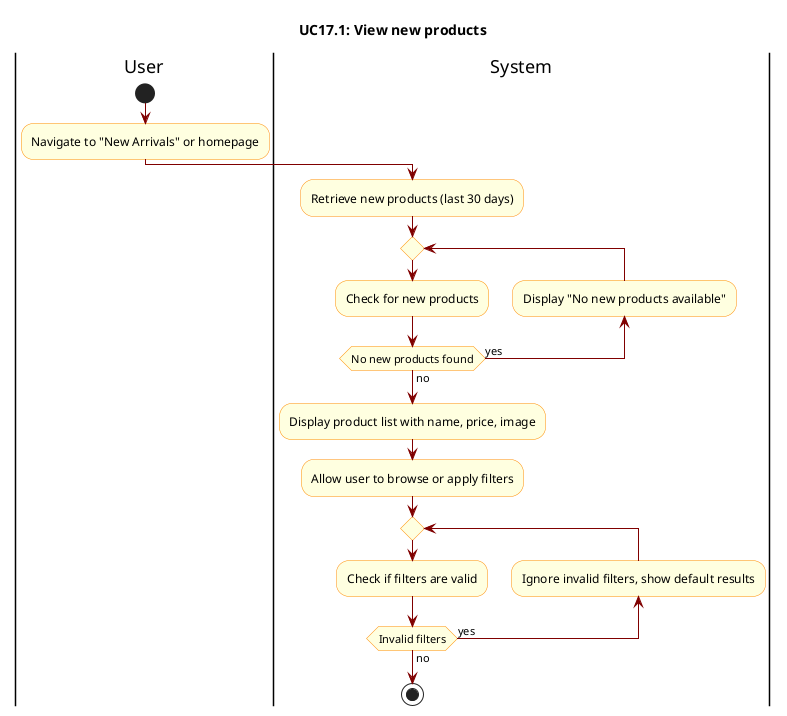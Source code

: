 @startuml

skinparam ActivityBackgroundColor LightYellow
skinparam ActivityBorderColor DarkOrange
skinparam ArrowColor Maroon

title UC17.1: View new products

|User|
start
:Navigate to "New Arrivals" or homepage;

|System|
:Retrieve new products (last 30 days);
repeat
  :Check for new products;
  backward :Display "No new products available";
repeat while (No new products found) is (yes) not (no)

:Display product list with name, price, image;
:Allow user to browse or apply filters;

repeat
  :Check if filters are valid;
  backward :Ignore invalid filters, show default results;
repeat while (Invalid filters) is (yes) not (no)


stop

@enduml
